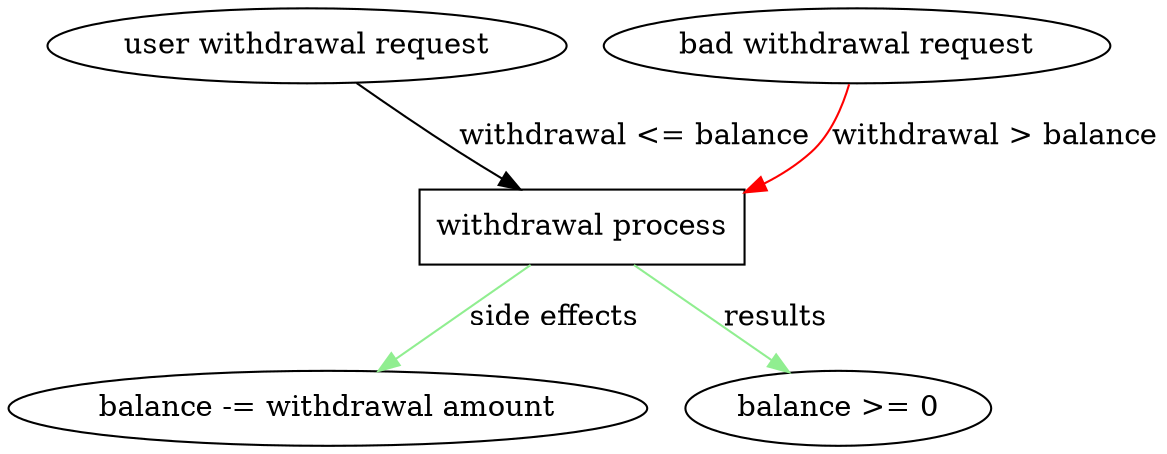 digraph G {
  ur[label="user withdrawal request"]
  w[label="withdrawal process", shape="box"]
  br[label="bad withdrawal request"]
  se[label="balance -= withdrawal amount"]
  r[label="balance >= 0"]
  ur->w[label="withdrawal <= balance"]
  br->w[label="withdrawal > balance", color="red"]
  w->se[label="side effects", color="lightgreen"]
  w->r[label="results", color="lightgreen"]
}
